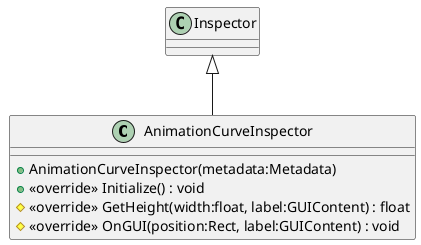 @startuml
class AnimationCurveInspector {
    + AnimationCurveInspector(metadata:Metadata)
    + <<override>> Initialize() : void
    # <<override>> GetHeight(width:float, label:GUIContent) : float
    # <<override>> OnGUI(position:Rect, label:GUIContent) : void
}
Inspector <|-- AnimationCurveInspector
@enduml
